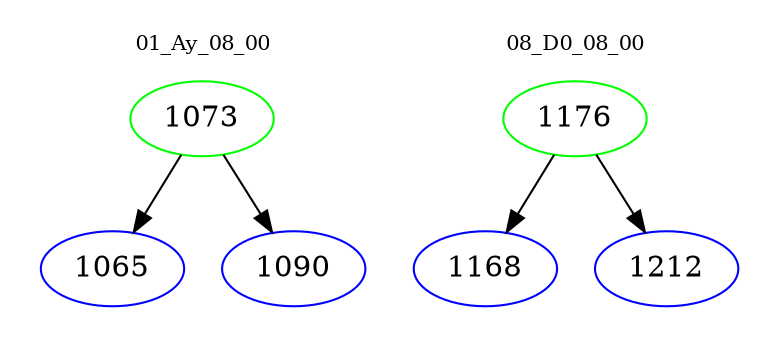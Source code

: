 digraph{
subgraph cluster_0 {
color = white
label = "01_Ay_08_00";
fontsize=10;
T0_1073 [label="1073", color="green"]
T0_1073 -> T0_1065 [color="black"]
T0_1065 [label="1065", color="blue"]
T0_1073 -> T0_1090 [color="black"]
T0_1090 [label="1090", color="blue"]
}
subgraph cluster_1 {
color = white
label = "08_D0_08_00";
fontsize=10;
T1_1176 [label="1176", color="green"]
T1_1176 -> T1_1168 [color="black"]
T1_1168 [label="1168", color="blue"]
T1_1176 -> T1_1212 [color="black"]
T1_1212 [label="1212", color="blue"]
}
}
